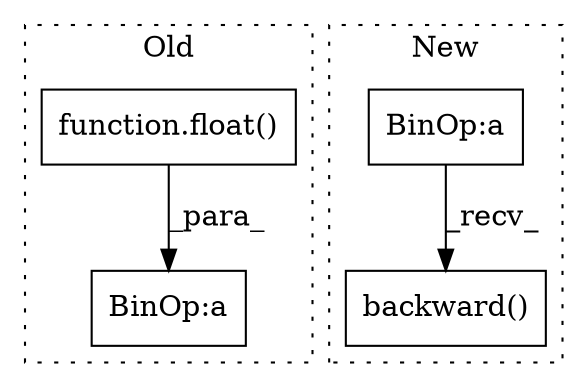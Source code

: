 digraph G {
subgraph cluster0 {
1 [label="function.float()" a="75" s="5642,5652" l="6,1" shape="box"];
4 [label="BinOp:a" a="82" s="5639" l="3" shape="box"];
label = "Old";
style="dotted";
}
subgraph cluster1 {
2 [label="backward()" a="75" s="11275" l="69" shape="box"];
3 [label="BinOp:a" a="82" s="11287" l="20" shape="box"];
label = "New";
style="dotted";
}
1 -> 4 [label="_para_"];
3 -> 2 [label="_recv_"];
}